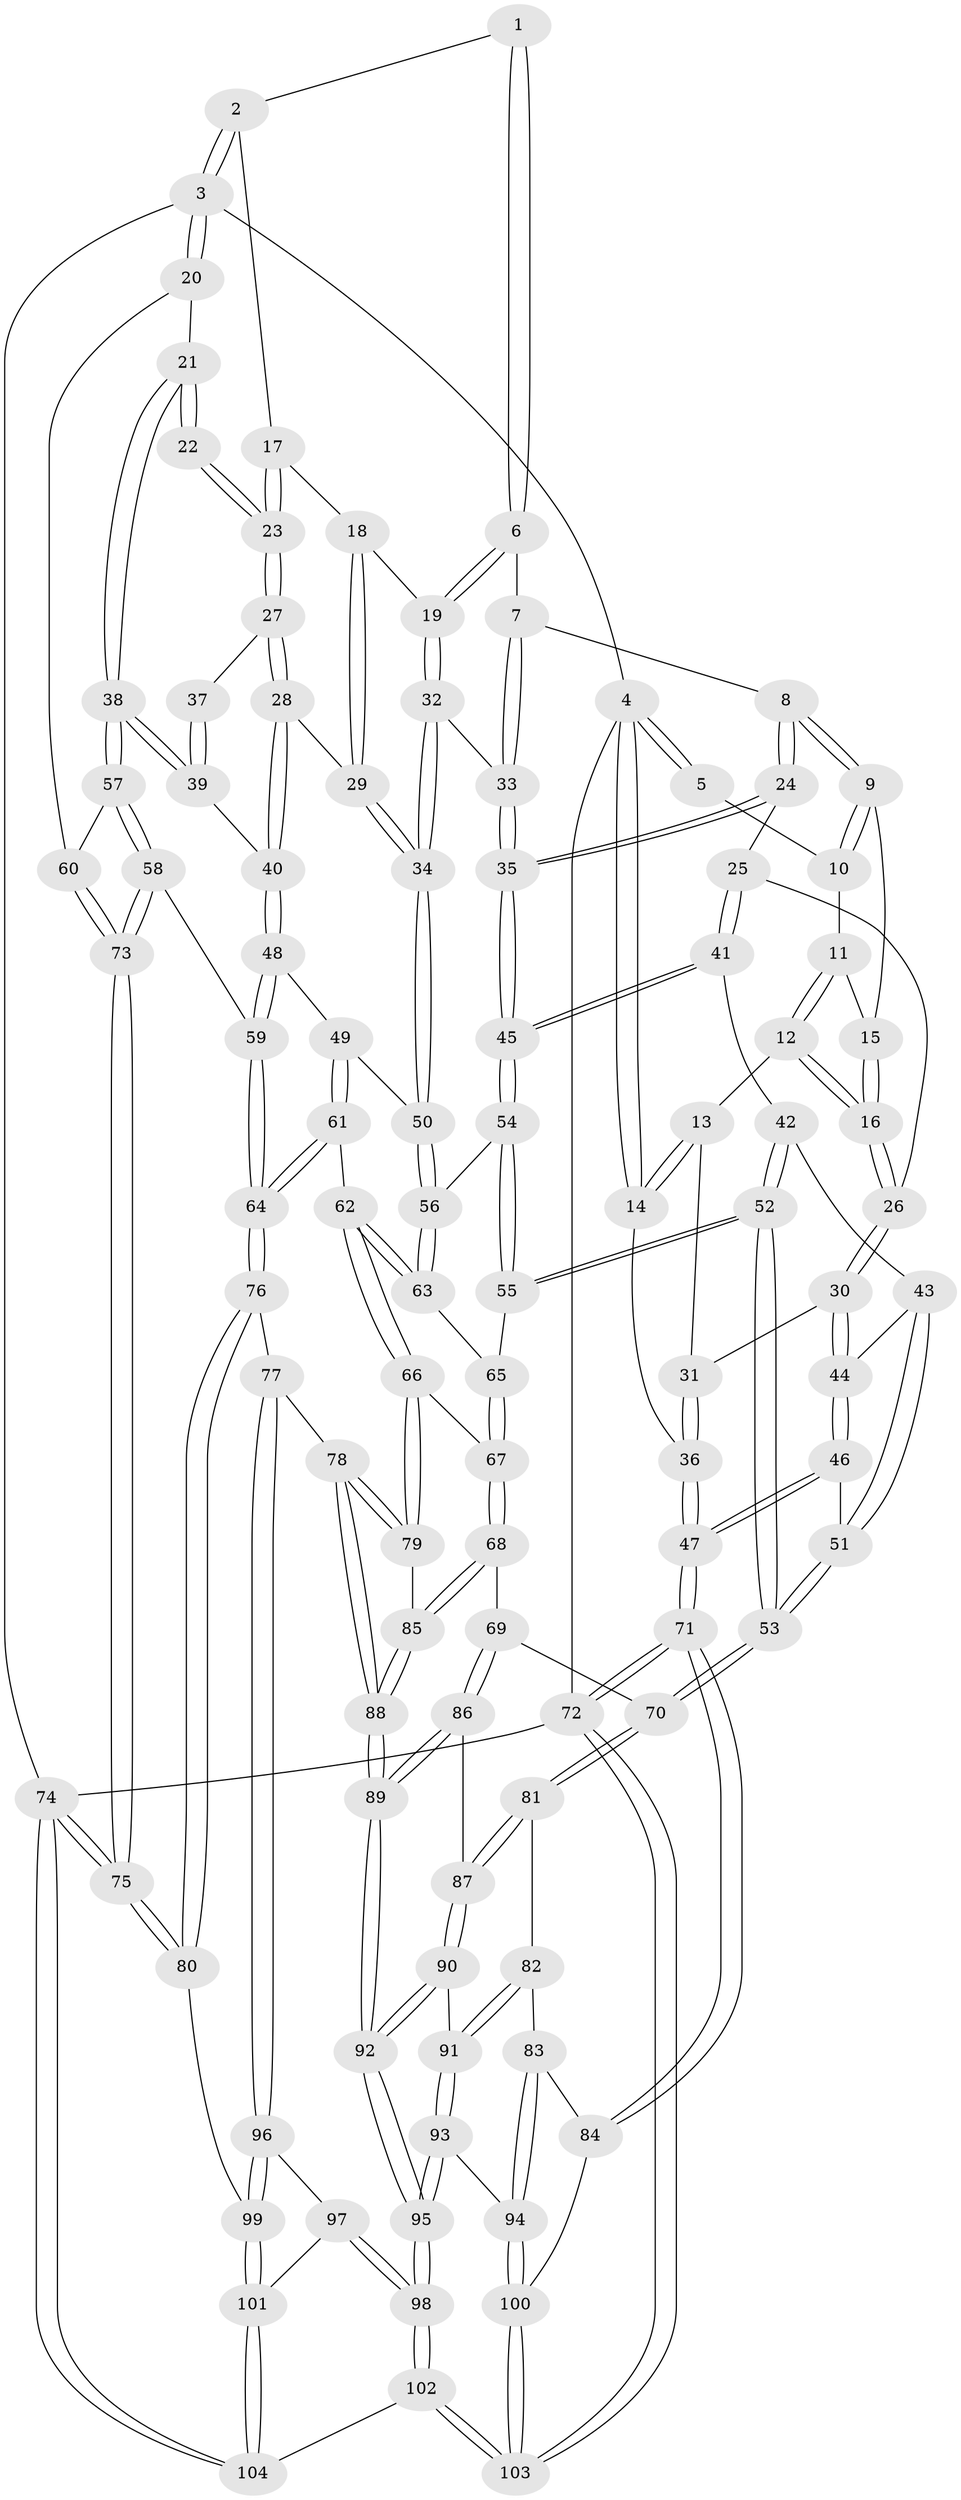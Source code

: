// coarse degree distribution, {3: 0.12903225806451613, 5: 0.3548387096774194, 6: 0.04838709677419355, 8: 0.016129032258064516, 4: 0.45161290322580644}
// Generated by graph-tools (version 1.1) at 2025/42/03/06/25 10:42:32]
// undirected, 104 vertices, 257 edges
graph export_dot {
graph [start="1"]
  node [color=gray90,style=filled];
  1 [pos="+0.5190017149973294+0"];
  2 [pos="+0.9381041316140873+0"];
  3 [pos="+1+0"];
  4 [pos="+0+0"];
  5 [pos="+0.18102935619998134+0"];
  6 [pos="+0.5130352627235247+0.03394132681603237"];
  7 [pos="+0.3595258157013218+0.10222755479707353"];
  8 [pos="+0.3425481044231307+0.10544477033160571"];
  9 [pos="+0.3135668736882999+0.0630679778013409"];
  10 [pos="+0.18435700354017628+0"];
  11 [pos="+0.17028258565180499+0"];
  12 [pos="+0.1496498024313981+0.07384743207861211"];
  13 [pos="+0.05108277225046919+0.11194252229795965"];
  14 [pos="+0+0"];
  15 [pos="+0.23430238719493324+0.08384533128885525"];
  16 [pos="+0.18214810811948376+0.12994742110963522"];
  17 [pos="+0.8110881874932201+0"];
  18 [pos="+0.6741645076999678+0.09239183613380543"];
  19 [pos="+0.5330528621492735+0.06639365736459751"];
  20 [pos="+1+0"];
  21 [pos="+0.9700022194805024+0.17391322494921183"];
  22 [pos="+0.9312512639369297+0.17733085556807193"];
  23 [pos="+0.8184938411087493+0.10838987332279541"];
  24 [pos="+0.33257077694255277+0.12433605272739168"];
  25 [pos="+0.21709378375015848+0.21096402437070516"];
  26 [pos="+0.20410539226846244+0.20872770104302002"];
  27 [pos="+0.7562675940674324+0.20962697831472984"];
  28 [pos="+0.7294235607986853+0.23219131560514455"];
  29 [pos="+0.7253134004490032+0.23101498963067044"];
  30 [pos="+0.16360693204163884+0.2283704958678349"];
  31 [pos="+0.0739813865191743+0.17123852059298253"];
  32 [pos="+0.5320369605335837+0.2698116525320313"];
  33 [pos="+0.5151912788806771+0.2741288922120995"];
  34 [pos="+0.5500275276178164+0.2785656484758253"];
  35 [pos="+0.4226636267285217+0.3129046527176404"];
  36 [pos="+0+0.37323191471225536"];
  37 [pos="+0.896145930596137+0.20029388067323955"];
  38 [pos="+0.8999532285955967+0.378851268128808"];
  39 [pos="+0.831740161950656+0.34941544573249983"];
  40 [pos="+0.8022047826866653+0.34437615899265517"];
  41 [pos="+0.2990587761842688+0.3060593179389507"];
  42 [pos="+0.25916832959020236+0.3559152190126059"];
  43 [pos="+0.2213200879777158+0.3639202510973671"];
  44 [pos="+0.11135952247505038+0.30191250044514173"];
  45 [pos="+0.40775730232862784+0.32543403478653604"];
  46 [pos="+0+0.46698570991558025"];
  47 [pos="+0+0.4672881273578481"];
  48 [pos="+0.7260058542576143+0.4271957132912232"];
  49 [pos="+0.6747391710272993+0.4314109321574936"];
  50 [pos="+0.5927282824644046+0.38277103339747365"];
  51 [pos="+0.0812448643478434+0.5267303585936736"];
  52 [pos="+0.2660653348730466+0.5546987542527836"];
  53 [pos="+0.21034535818402114+0.5951292141733041"];
  54 [pos="+0.3971173508017202+0.46194212539120877"];
  55 [pos="+0.34313894578586496+0.524345601116461"];
  56 [pos="+0.5246324392277817+0.4930517365847431"];
  57 [pos="+0.9543409127982981+0.4265319369830412"];
  58 [pos="+0.8208106615313253+0.5963113997858778"];
  59 [pos="+0.8036252755621006+0.6024121449679346"];
  60 [pos="+1+0.44259901359876747"];
  61 [pos="+0.6070591746496865+0.6039276805955642"];
  62 [pos="+0.6026001890626069+0.6041676402517397"];
  63 [pos="+0.5610114781827595+0.56095779128015"];
  64 [pos="+0.751179236218116+0.6585963221946743"];
  65 [pos="+0.4157405505651383+0.5828499534495543"];
  66 [pos="+0.5236598095648681+0.6876433857969375"];
  67 [pos="+0.45120966844941274+0.6485678704636244"];
  68 [pos="+0.328180324125115+0.7138632432112098"];
  69 [pos="+0.3166337593751283+0.7105147190948825"];
  70 [pos="+0.21481621621282077+0.6171246994841625"];
  71 [pos="+0+0.7911953152443182"];
  72 [pos="+0+1"];
  73 [pos="+1+0.7607473223959479"];
  74 [pos="+1+1"];
  75 [pos="+1+1"];
  76 [pos="+0.762116250009981+0.7847686674363316"];
  77 [pos="+0.6921082566235938+0.8384517964123692"];
  78 [pos="+0.6557877677966194+0.8343566742311262"];
  79 [pos="+0.5185858497337142+0.7196468322344818"];
  80 [pos="+0.8859898546372953+0.8468491793577627"];
  81 [pos="+0.17193239100020685+0.7193000045712673"];
  82 [pos="+0.0797434683130171+0.8015989669430543"];
  83 [pos="+0.05555977452610797+0.8160196008899688"];
  84 [pos="+0+0.8191436799375621"];
  85 [pos="+0.44589572013944706+0.7958281183863121"];
  86 [pos="+0.2969064452491325+0.8299138167093555"];
  87 [pos="+0.22604033176796995+0.8470708843365378"];
  88 [pos="+0.44332675726797893+0.9231285732773428"];
  89 [pos="+0.4268399502075478+0.9570976133875229"];
  90 [pos="+0.21621780530339338+0.8695941632175792"];
  91 [pos="+0.2097543255308503+0.8773380837022074"];
  92 [pos="+0.42458424984415005+0.9718249780486694"];
  93 [pos="+0.19854670387587936+0.9031349388864578"];
  94 [pos="+0.14363856669207653+0.9446209241761244"];
  95 [pos="+0.41956522452221345+1"];
  96 [pos="+0.6913698472473201+0.8491820387916841"];
  97 [pos="+0.6239734974867557+0.9573094902106248"];
  98 [pos="+0.42441098436429714+1"];
  99 [pos="+0.7350465884856344+1"];
  100 [pos="+0.12417651612239712+1"];
  101 [pos="+0.7390648945782458+1"];
  102 [pos="+0.41986412069886536+1"];
  103 [pos="+0.1089342175042525+1"];
  104 [pos="+0.7992096784912688+1"];
  1 -- 2;
  1 -- 6;
  1 -- 6;
  2 -- 3;
  2 -- 3;
  2 -- 17;
  3 -- 4;
  3 -- 20;
  3 -- 20;
  3 -- 74;
  4 -- 5;
  4 -- 5;
  4 -- 14;
  4 -- 14;
  4 -- 72;
  5 -- 10;
  6 -- 7;
  6 -- 19;
  6 -- 19;
  7 -- 8;
  7 -- 33;
  7 -- 33;
  8 -- 9;
  8 -- 9;
  8 -- 24;
  8 -- 24;
  9 -- 10;
  9 -- 10;
  9 -- 15;
  10 -- 11;
  11 -- 12;
  11 -- 12;
  11 -- 15;
  12 -- 13;
  12 -- 16;
  12 -- 16;
  13 -- 14;
  13 -- 14;
  13 -- 31;
  14 -- 36;
  15 -- 16;
  15 -- 16;
  16 -- 26;
  16 -- 26;
  17 -- 18;
  17 -- 23;
  17 -- 23;
  18 -- 19;
  18 -- 29;
  18 -- 29;
  19 -- 32;
  19 -- 32;
  20 -- 21;
  20 -- 60;
  21 -- 22;
  21 -- 22;
  21 -- 38;
  21 -- 38;
  22 -- 23;
  22 -- 23;
  23 -- 27;
  23 -- 27;
  24 -- 25;
  24 -- 35;
  24 -- 35;
  25 -- 26;
  25 -- 41;
  25 -- 41;
  26 -- 30;
  26 -- 30;
  27 -- 28;
  27 -- 28;
  27 -- 37;
  28 -- 29;
  28 -- 40;
  28 -- 40;
  29 -- 34;
  29 -- 34;
  30 -- 31;
  30 -- 44;
  30 -- 44;
  31 -- 36;
  31 -- 36;
  32 -- 33;
  32 -- 34;
  32 -- 34;
  33 -- 35;
  33 -- 35;
  34 -- 50;
  34 -- 50;
  35 -- 45;
  35 -- 45;
  36 -- 47;
  36 -- 47;
  37 -- 39;
  37 -- 39;
  38 -- 39;
  38 -- 39;
  38 -- 57;
  38 -- 57;
  39 -- 40;
  40 -- 48;
  40 -- 48;
  41 -- 42;
  41 -- 45;
  41 -- 45;
  42 -- 43;
  42 -- 52;
  42 -- 52;
  43 -- 44;
  43 -- 51;
  43 -- 51;
  44 -- 46;
  44 -- 46;
  45 -- 54;
  45 -- 54;
  46 -- 47;
  46 -- 47;
  46 -- 51;
  47 -- 71;
  47 -- 71;
  48 -- 49;
  48 -- 59;
  48 -- 59;
  49 -- 50;
  49 -- 61;
  49 -- 61;
  50 -- 56;
  50 -- 56;
  51 -- 53;
  51 -- 53;
  52 -- 53;
  52 -- 53;
  52 -- 55;
  52 -- 55;
  53 -- 70;
  53 -- 70;
  54 -- 55;
  54 -- 55;
  54 -- 56;
  55 -- 65;
  56 -- 63;
  56 -- 63;
  57 -- 58;
  57 -- 58;
  57 -- 60;
  58 -- 59;
  58 -- 73;
  58 -- 73;
  59 -- 64;
  59 -- 64;
  60 -- 73;
  60 -- 73;
  61 -- 62;
  61 -- 64;
  61 -- 64;
  62 -- 63;
  62 -- 63;
  62 -- 66;
  62 -- 66;
  63 -- 65;
  64 -- 76;
  64 -- 76;
  65 -- 67;
  65 -- 67;
  66 -- 67;
  66 -- 79;
  66 -- 79;
  67 -- 68;
  67 -- 68;
  68 -- 69;
  68 -- 85;
  68 -- 85;
  69 -- 70;
  69 -- 86;
  69 -- 86;
  70 -- 81;
  70 -- 81;
  71 -- 72;
  71 -- 72;
  71 -- 84;
  71 -- 84;
  72 -- 103;
  72 -- 103;
  72 -- 74;
  73 -- 75;
  73 -- 75;
  74 -- 75;
  74 -- 75;
  74 -- 104;
  74 -- 104;
  75 -- 80;
  75 -- 80;
  76 -- 77;
  76 -- 80;
  76 -- 80;
  77 -- 78;
  77 -- 96;
  77 -- 96;
  78 -- 79;
  78 -- 79;
  78 -- 88;
  78 -- 88;
  79 -- 85;
  80 -- 99;
  81 -- 82;
  81 -- 87;
  81 -- 87;
  82 -- 83;
  82 -- 91;
  82 -- 91;
  83 -- 84;
  83 -- 94;
  83 -- 94;
  84 -- 100;
  85 -- 88;
  85 -- 88;
  86 -- 87;
  86 -- 89;
  86 -- 89;
  87 -- 90;
  87 -- 90;
  88 -- 89;
  88 -- 89;
  89 -- 92;
  89 -- 92;
  90 -- 91;
  90 -- 92;
  90 -- 92;
  91 -- 93;
  91 -- 93;
  92 -- 95;
  92 -- 95;
  93 -- 94;
  93 -- 95;
  93 -- 95;
  94 -- 100;
  94 -- 100;
  95 -- 98;
  95 -- 98;
  96 -- 97;
  96 -- 99;
  96 -- 99;
  97 -- 98;
  97 -- 98;
  97 -- 101;
  98 -- 102;
  98 -- 102;
  99 -- 101;
  99 -- 101;
  100 -- 103;
  100 -- 103;
  101 -- 104;
  101 -- 104;
  102 -- 103;
  102 -- 103;
  102 -- 104;
}
